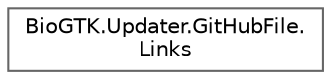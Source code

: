 digraph "Graphical Class Hierarchy"
{
 // LATEX_PDF_SIZE
  bgcolor="transparent";
  edge [fontname=Helvetica,fontsize=10,labelfontname=Helvetica,labelfontsize=10];
  node [fontname=Helvetica,fontsize=10,shape=box,height=0.2,width=0.4];
  rankdir="LR";
  Node0 [id="Node000000",label="BioGTK.Updater.GitHubFile.\lLinks",height=0.2,width=0.4,color="grey40", fillcolor="white", style="filled",URL="$class_bio_g_t_k_1_1_updater_1_1_git_hub_file_1_1_links.html",tooltip=" "];
}
